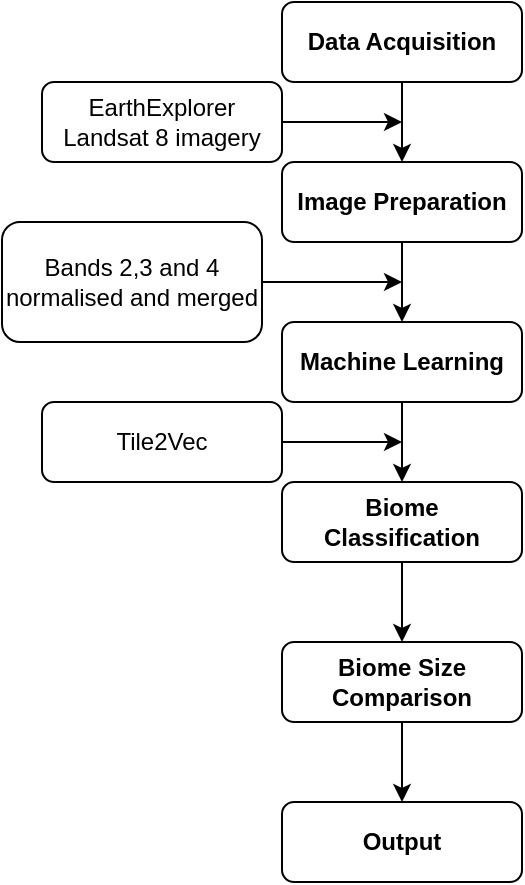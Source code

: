 <mxfile version="13.7.3" type="device"><diagram id="C5RBs43oDa-KdzZeNtuy" name="Page-1"><mxGraphModel dx="1346" dy="853" grid="1" gridSize="10" guides="1" tooltips="1" connect="1" arrows="1" fold="1" page="1" pageScale="1" pageWidth="827" pageHeight="1169" math="0" shadow="0"><root><mxCell id="WIyWlLk6GJQsqaUBKTNV-0"/><mxCell id="WIyWlLk6GJQsqaUBKTNV-1" parent="WIyWlLk6GJQsqaUBKTNV-0"/><mxCell id="HSJL-cJWeCkqGU109blX-2" style="edgeStyle=orthogonalEdgeStyle;rounded=0;orthogonalLoop=1;jettySize=auto;html=1;entryX=0.5;entryY=0;entryDx=0;entryDy=0;" parent="WIyWlLk6GJQsqaUBKTNV-1" source="WIyWlLk6GJQsqaUBKTNV-3" target="HSJL-cJWeCkqGU109blX-1" edge="1"><mxGeometry relative="1" as="geometry"/></mxCell><mxCell id="WIyWlLk6GJQsqaUBKTNV-3" value="&lt;b&gt;Data Acquisition&lt;/b&gt;" style="rounded=1;whiteSpace=wrap;html=1;fontSize=12;glass=0;strokeWidth=1;shadow=0;" parent="WIyWlLk6GJQsqaUBKTNV-1" vertex="1"><mxGeometry x="160" y="80" width="120" height="40" as="geometry"/></mxCell><mxCell id="HSJL-cJWeCkqGU109blX-3" style="edgeStyle=orthogonalEdgeStyle;rounded=0;orthogonalLoop=1;jettySize=auto;html=1;" parent="WIyWlLk6GJQsqaUBKTNV-1" source="WIyWlLk6GJQsqaUBKTNV-7" edge="1"><mxGeometry relative="1" as="geometry"><mxPoint x="220" y="140" as="targetPoint"/></mxGeometry></mxCell><mxCell id="WIyWlLk6GJQsqaUBKTNV-7" value="EarthExplorer&lt;br&gt;Landsat 8 imagery" style="rounded=1;whiteSpace=wrap;html=1;fontSize=12;glass=0;strokeWidth=1;shadow=0;" parent="WIyWlLk6GJQsqaUBKTNV-1" vertex="1"><mxGeometry x="40" y="120" width="120" height="40" as="geometry"/></mxCell><mxCell id="HSJL-cJWeCkqGU109blX-6" style="edgeStyle=orthogonalEdgeStyle;rounded=0;orthogonalLoop=1;jettySize=auto;html=1;" parent="WIyWlLk6GJQsqaUBKTNV-1" source="HSJL-cJWeCkqGU109blX-1" target="HSJL-cJWeCkqGU109blX-4" edge="1"><mxGeometry relative="1" as="geometry"/></mxCell><mxCell id="HSJL-cJWeCkqGU109blX-1" value="&lt;b&gt;Image Preparation&lt;/b&gt;" style="rounded=1;whiteSpace=wrap;html=1;fontSize=12;glass=0;strokeWidth=1;shadow=0;" parent="WIyWlLk6GJQsqaUBKTNV-1" vertex="1"><mxGeometry x="160" y="160" width="120" height="40" as="geometry"/></mxCell><mxCell id="HSJL-cJWeCkqGU109blX-11" style="edgeStyle=orthogonalEdgeStyle;rounded=0;orthogonalLoop=1;jettySize=auto;html=1;entryX=0.5;entryY=0;entryDx=0;entryDy=0;" parent="WIyWlLk6GJQsqaUBKTNV-1" source="HSJL-cJWeCkqGU109blX-4" target="HSJL-cJWeCkqGU109blX-9" edge="1"><mxGeometry relative="1" as="geometry"/></mxCell><mxCell id="HSJL-cJWeCkqGU109blX-4" value="&lt;b&gt;Machine Learning&lt;/b&gt;" style="rounded=1;whiteSpace=wrap;html=1;fontSize=12;glass=0;strokeWidth=1;shadow=0;" parent="WIyWlLk6GJQsqaUBKTNV-1" vertex="1"><mxGeometry x="160" y="240" width="120" height="40" as="geometry"/></mxCell><mxCell id="HSJL-cJWeCkqGU109blX-19" value="" style="edgeStyle=orthogonalEdgeStyle;rounded=0;orthogonalLoop=1;jettySize=auto;html=1;" parent="WIyWlLk6GJQsqaUBKTNV-1" source="HSJL-cJWeCkqGU109blX-9" target="HSJL-cJWeCkqGU109blX-13" edge="1"><mxGeometry relative="1" as="geometry"/></mxCell><mxCell id="HSJL-cJWeCkqGU109blX-9" value="&lt;b&gt;Biome Classification&lt;/b&gt;" style="rounded=1;whiteSpace=wrap;html=1;fontSize=12;glass=0;strokeWidth=1;shadow=0;" parent="WIyWlLk6GJQsqaUBKTNV-1" vertex="1"><mxGeometry x="160" y="320" width="120" height="40" as="geometry"/></mxCell><mxCell id="HSJL-cJWeCkqGU109blX-21" value="" style="edgeStyle=orthogonalEdgeStyle;rounded=0;orthogonalLoop=1;jettySize=auto;html=1;" parent="WIyWlLk6GJQsqaUBKTNV-1" source="HSJL-cJWeCkqGU109blX-13" target="HSJL-cJWeCkqGU109blX-20" edge="1"><mxGeometry relative="1" as="geometry"/></mxCell><mxCell id="HSJL-cJWeCkqGU109blX-13" value="&lt;b&gt;Biome Size Comparison&lt;/b&gt;" style="rounded=1;whiteSpace=wrap;html=1;fontSize=12;glass=0;strokeWidth=1;shadow=0;" parent="WIyWlLk6GJQsqaUBKTNV-1" vertex="1"><mxGeometry x="160" y="400" width="120" height="40" as="geometry"/></mxCell><mxCell id="HSJL-cJWeCkqGU109blX-15" style="edgeStyle=orthogonalEdgeStyle;rounded=0;orthogonalLoop=1;jettySize=auto;html=1;" parent="WIyWlLk6GJQsqaUBKTNV-1" source="HSJL-cJWeCkqGU109blX-14" edge="1"><mxGeometry relative="1" as="geometry"><mxPoint x="220" y="220" as="targetPoint"/></mxGeometry></mxCell><mxCell id="HSJL-cJWeCkqGU109blX-14" value="Bands 2,3 and 4 normalised and merged" style="rounded=1;whiteSpace=wrap;html=1;fontSize=12;glass=0;strokeWidth=1;shadow=0;" parent="WIyWlLk6GJQsqaUBKTNV-1" vertex="1"><mxGeometry x="20" y="190" width="130" height="60" as="geometry"/></mxCell><mxCell id="HSJL-cJWeCkqGU109blX-18" style="edgeStyle=orthogonalEdgeStyle;rounded=0;orthogonalLoop=1;jettySize=auto;html=1;" parent="WIyWlLk6GJQsqaUBKTNV-1" source="HSJL-cJWeCkqGU109blX-17" edge="1"><mxGeometry relative="1" as="geometry"><mxPoint x="220" y="300" as="targetPoint"/></mxGeometry></mxCell><mxCell id="HSJL-cJWeCkqGU109blX-17" value="Tile2Vec" style="rounded=1;whiteSpace=wrap;html=1;fontSize=12;glass=0;strokeWidth=1;shadow=0;" parent="WIyWlLk6GJQsqaUBKTNV-1" vertex="1"><mxGeometry x="40" y="280" width="120" height="40" as="geometry"/></mxCell><mxCell id="HSJL-cJWeCkqGU109blX-20" value="&lt;b&gt;Output&lt;/b&gt;" style="rounded=1;whiteSpace=wrap;html=1;fontSize=12;glass=0;strokeWidth=1;shadow=0;" parent="WIyWlLk6GJQsqaUBKTNV-1" vertex="1"><mxGeometry x="160" y="480" width="120" height="40" as="geometry"/></mxCell></root></mxGraphModel></diagram></mxfile>